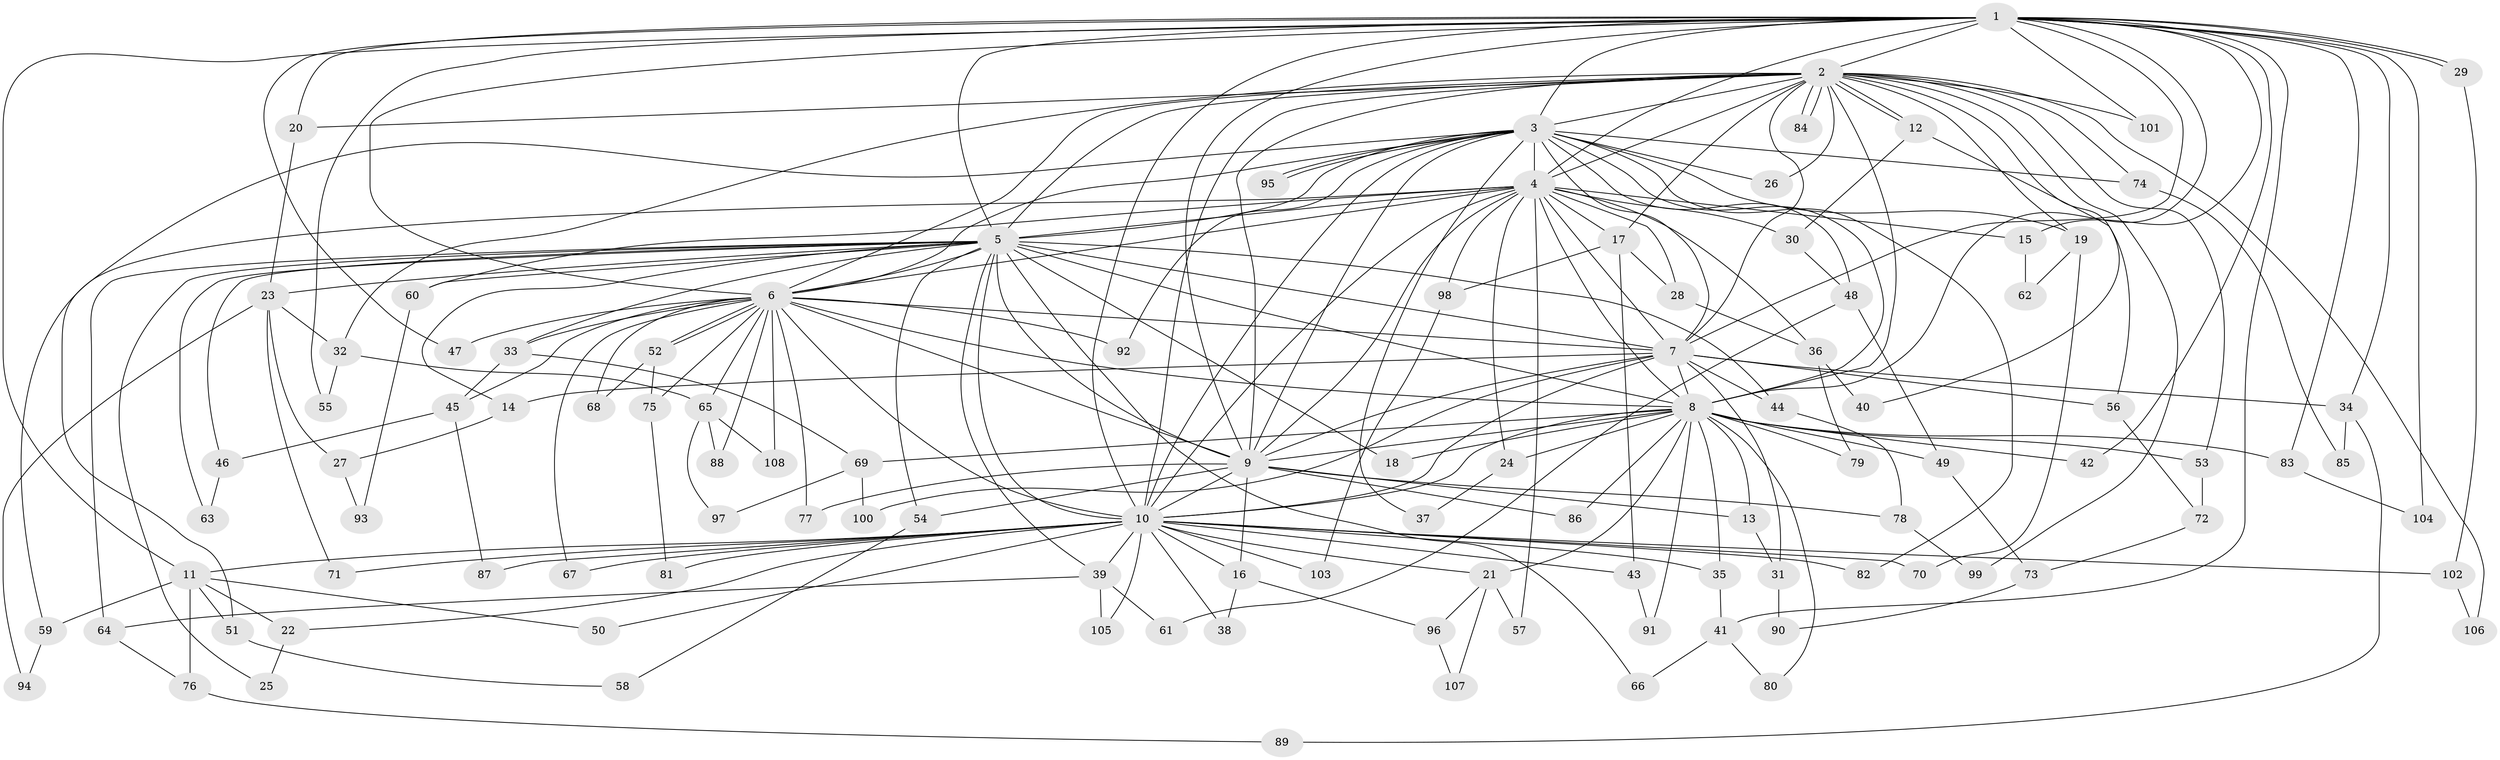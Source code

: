 // coarse degree distribution, {12: 0.018518518518518517, 19: 0.018518518518518517, 2: 0.5185185185185185, 3: 0.16666666666666666, 4: 0.037037037037037035, 1: 0.1111111111111111, 17: 0.037037037037037035, 5: 0.018518518518518517, 6: 0.037037037037037035, 18: 0.018518518518518517, 15: 0.018518518518518517}
// Generated by graph-tools (version 1.1) at 2025/49/03/04/25 21:49:52]
// undirected, 108 vertices, 241 edges
graph export_dot {
graph [start="1"]
  node [color=gray90,style=filled];
  1;
  2;
  3;
  4;
  5;
  6;
  7;
  8;
  9;
  10;
  11;
  12;
  13;
  14;
  15;
  16;
  17;
  18;
  19;
  20;
  21;
  22;
  23;
  24;
  25;
  26;
  27;
  28;
  29;
  30;
  31;
  32;
  33;
  34;
  35;
  36;
  37;
  38;
  39;
  40;
  41;
  42;
  43;
  44;
  45;
  46;
  47;
  48;
  49;
  50;
  51;
  52;
  53;
  54;
  55;
  56;
  57;
  58;
  59;
  60;
  61;
  62;
  63;
  64;
  65;
  66;
  67;
  68;
  69;
  70;
  71;
  72;
  73;
  74;
  75;
  76;
  77;
  78;
  79;
  80;
  81;
  82;
  83;
  84;
  85;
  86;
  87;
  88;
  89;
  90;
  91;
  92;
  93;
  94;
  95;
  96;
  97;
  98;
  99;
  100;
  101;
  102;
  103;
  104;
  105;
  106;
  107;
  108;
  1 -- 2;
  1 -- 3;
  1 -- 4;
  1 -- 5;
  1 -- 6;
  1 -- 7;
  1 -- 8;
  1 -- 9;
  1 -- 10;
  1 -- 11;
  1 -- 15;
  1 -- 20;
  1 -- 29;
  1 -- 29;
  1 -- 34;
  1 -- 41;
  1 -- 42;
  1 -- 47;
  1 -- 55;
  1 -- 83;
  1 -- 101;
  1 -- 104;
  2 -- 3;
  2 -- 4;
  2 -- 5;
  2 -- 6;
  2 -- 7;
  2 -- 8;
  2 -- 9;
  2 -- 10;
  2 -- 12;
  2 -- 12;
  2 -- 17;
  2 -- 19;
  2 -- 20;
  2 -- 26;
  2 -- 32;
  2 -- 40;
  2 -- 53;
  2 -- 74;
  2 -- 84;
  2 -- 84;
  2 -- 99;
  2 -- 101;
  2 -- 106;
  3 -- 4;
  3 -- 5;
  3 -- 6;
  3 -- 7;
  3 -- 8;
  3 -- 9;
  3 -- 10;
  3 -- 19;
  3 -- 26;
  3 -- 37;
  3 -- 48;
  3 -- 51;
  3 -- 74;
  3 -- 82;
  3 -- 92;
  3 -- 95;
  3 -- 95;
  4 -- 5;
  4 -- 6;
  4 -- 7;
  4 -- 8;
  4 -- 9;
  4 -- 10;
  4 -- 15;
  4 -- 17;
  4 -- 24;
  4 -- 28;
  4 -- 30;
  4 -- 36;
  4 -- 57;
  4 -- 59;
  4 -- 60;
  4 -- 98;
  5 -- 6;
  5 -- 7;
  5 -- 8;
  5 -- 9;
  5 -- 10;
  5 -- 14;
  5 -- 18;
  5 -- 23;
  5 -- 25;
  5 -- 33;
  5 -- 39;
  5 -- 44;
  5 -- 46;
  5 -- 54;
  5 -- 60;
  5 -- 63;
  5 -- 64;
  5 -- 66;
  6 -- 7;
  6 -- 8;
  6 -- 9;
  6 -- 10;
  6 -- 33;
  6 -- 45;
  6 -- 47;
  6 -- 52;
  6 -- 52;
  6 -- 65;
  6 -- 67;
  6 -- 68;
  6 -- 75;
  6 -- 77;
  6 -- 88;
  6 -- 92;
  6 -- 108;
  7 -- 8;
  7 -- 9;
  7 -- 10;
  7 -- 14;
  7 -- 31;
  7 -- 34;
  7 -- 44;
  7 -- 56;
  7 -- 100;
  8 -- 9;
  8 -- 10;
  8 -- 13;
  8 -- 18;
  8 -- 21;
  8 -- 24;
  8 -- 35;
  8 -- 42;
  8 -- 49;
  8 -- 53;
  8 -- 69;
  8 -- 79;
  8 -- 80;
  8 -- 83;
  8 -- 86;
  8 -- 91;
  9 -- 10;
  9 -- 13;
  9 -- 16;
  9 -- 54;
  9 -- 77;
  9 -- 78;
  9 -- 86;
  10 -- 11;
  10 -- 16;
  10 -- 21;
  10 -- 22;
  10 -- 35;
  10 -- 38;
  10 -- 39;
  10 -- 43;
  10 -- 50;
  10 -- 67;
  10 -- 70;
  10 -- 71;
  10 -- 81;
  10 -- 82;
  10 -- 87;
  10 -- 102;
  10 -- 103;
  10 -- 105;
  11 -- 22;
  11 -- 50;
  11 -- 51;
  11 -- 59;
  11 -- 76;
  12 -- 30;
  12 -- 56;
  13 -- 31;
  14 -- 27;
  15 -- 62;
  16 -- 38;
  16 -- 96;
  17 -- 28;
  17 -- 43;
  17 -- 98;
  19 -- 62;
  19 -- 70;
  20 -- 23;
  21 -- 57;
  21 -- 96;
  21 -- 107;
  22 -- 25;
  23 -- 27;
  23 -- 32;
  23 -- 71;
  23 -- 94;
  24 -- 37;
  27 -- 93;
  28 -- 36;
  29 -- 102;
  30 -- 48;
  31 -- 90;
  32 -- 55;
  32 -- 65;
  33 -- 45;
  33 -- 69;
  34 -- 85;
  34 -- 89;
  35 -- 41;
  36 -- 40;
  36 -- 79;
  39 -- 61;
  39 -- 64;
  39 -- 105;
  41 -- 66;
  41 -- 80;
  43 -- 91;
  44 -- 78;
  45 -- 46;
  45 -- 87;
  46 -- 63;
  48 -- 49;
  48 -- 61;
  49 -- 73;
  51 -- 58;
  52 -- 68;
  52 -- 75;
  53 -- 72;
  54 -- 58;
  56 -- 72;
  59 -- 94;
  60 -- 93;
  64 -- 76;
  65 -- 88;
  65 -- 97;
  65 -- 108;
  69 -- 97;
  69 -- 100;
  72 -- 73;
  73 -- 90;
  74 -- 85;
  75 -- 81;
  76 -- 89;
  78 -- 99;
  83 -- 104;
  96 -- 107;
  98 -- 103;
  102 -- 106;
}

